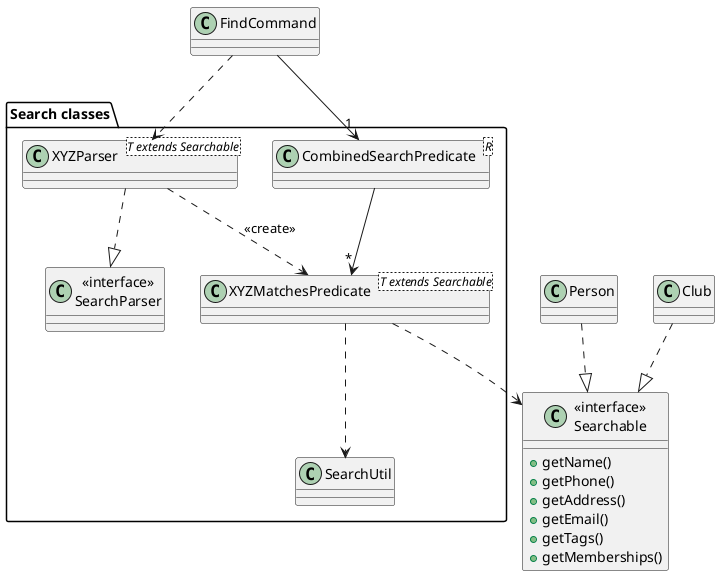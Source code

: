 @startuml

Class FindCommand
Class Person
Class Club
Class "<<interface>>\nSearchable" as Searchable {
+ getName()
+ getPhone()
+ getAddress()
+ getEmail()
+ getTags()
+ getMemberships()
}

Person ..|> Searchable
Club ..|> Searchable

package "Search classes"{
Class "<<interface>>\nSearchParser" as SearchParser
Class XYZParser<T extends Searchable>
Class XYZMatchesPredicate<T extends Searchable>
Class SearchUtil
Class CombinedSearchPredicate<R>
}

XYZMatchesPredicate ..> Searchable
XYZParser ..|> SearchParser
FindCommand --> "1" CombinedSearchPredicate
CombinedSearchPredicate --> "*" XYZMatchesPredicate
XYZMatchesPredicate ..> SearchUtil
FindCommand ..> XYZParser
XYZParser ..> XYZMatchesPredicate: <<create>>

@enduml

